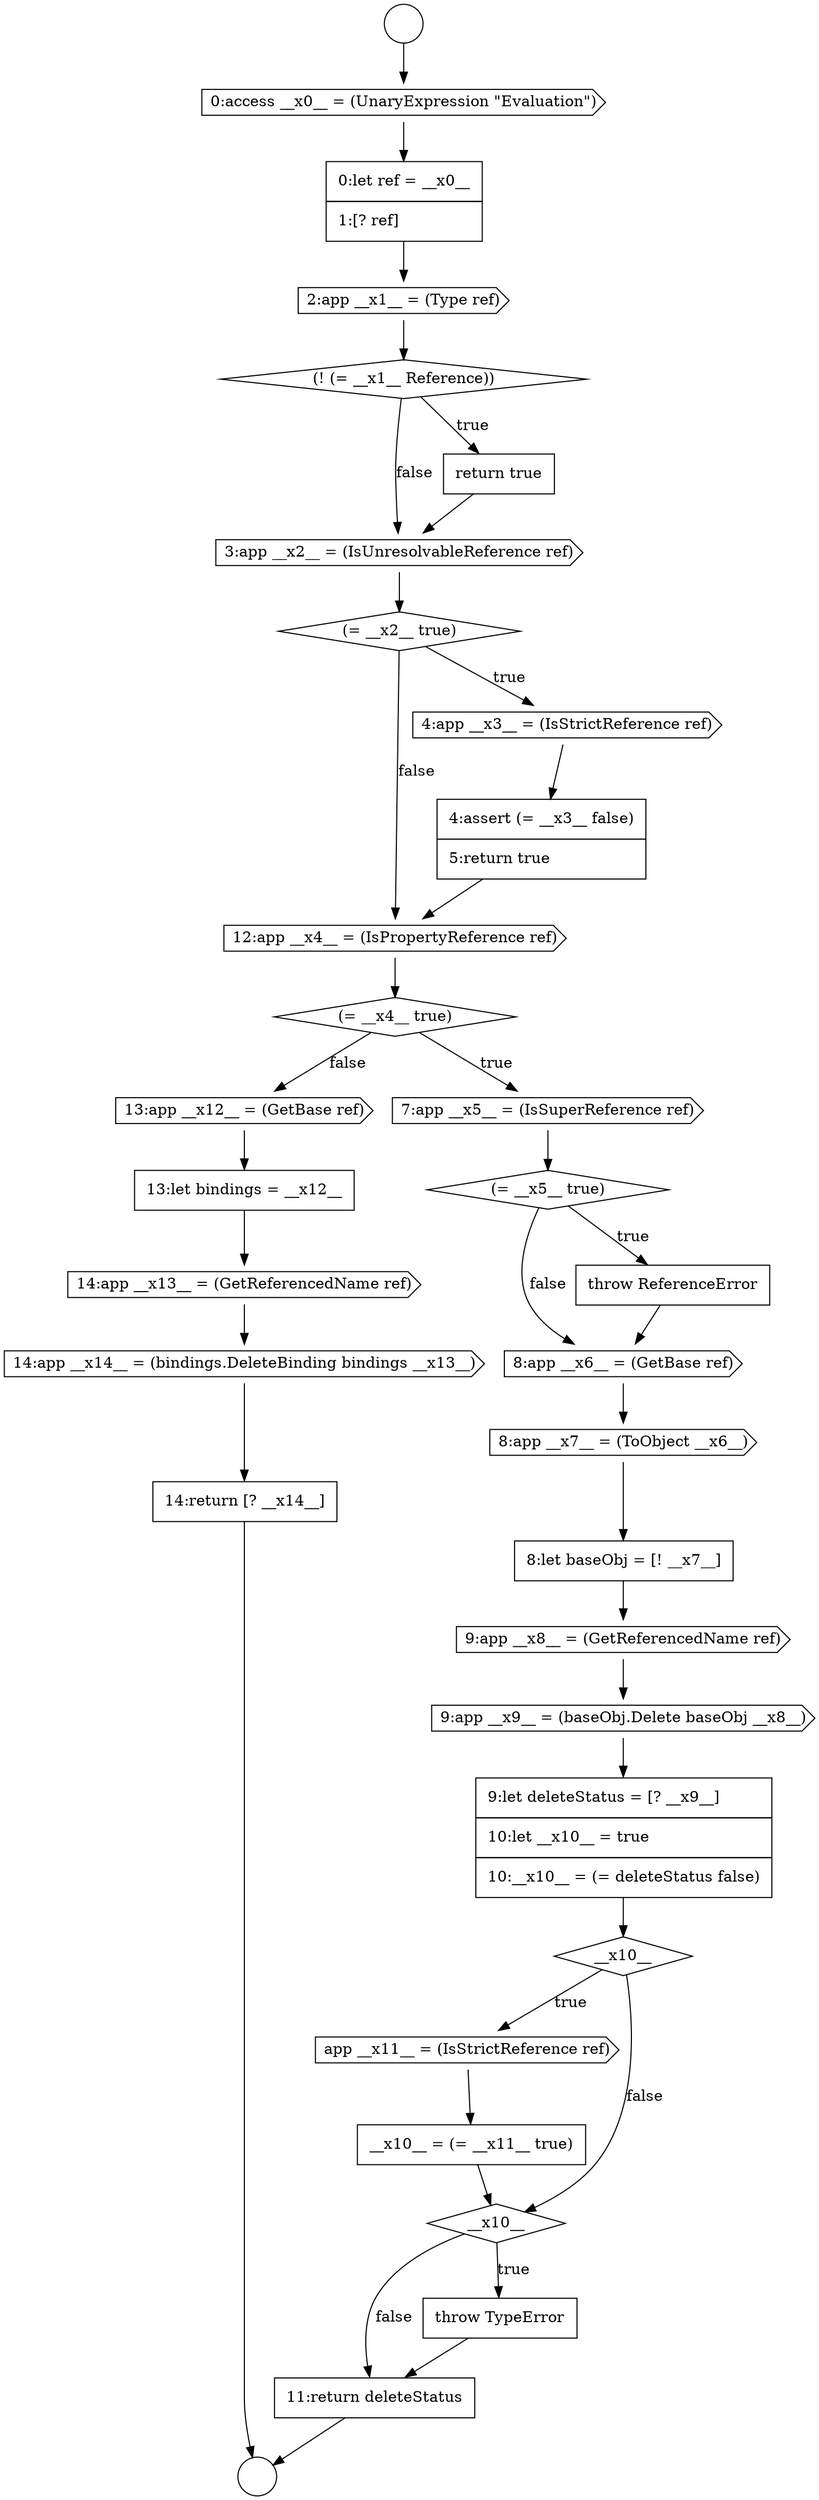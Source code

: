 digraph {
  node4322 [shape=diamond, label=<<font color="black">(= __x4__ true)</font>> color="black" fillcolor="white" style=filled]
  node4334 [shape=none, margin=0, label=<<font color="black">
    <table border="0" cellborder="1" cellspacing="0" cellpadding="10">
      <tr><td align="left">__x10__ = (= __x11__ true)</td></tr>
    </table>
  </font>> color="black" fillcolor="white" style=filled]
  node4317 [shape=cds, label=<<font color="black">3:app __x2__ = (IsUnresolvableReference ref)</font>> color="black" fillcolor="white" style=filled]
  node4329 [shape=cds, label=<<font color="black">9:app __x8__ = (GetReferencedName ref)</font>> color="black" fillcolor="white" style=filled]
  node4340 [shape=cds, label=<<font color="black">14:app __x13__ = (GetReferencedName ref)</font>> color="black" fillcolor="white" style=filled]
  node4337 [shape=none, margin=0, label=<<font color="black">
    <table border="0" cellborder="1" cellspacing="0" cellpadding="10">
      <tr><td align="left">11:return deleteStatus</td></tr>
    </table>
  </font>> color="black" fillcolor="white" style=filled]
  node4332 [shape=diamond, label=<<font color="black">__x10__</font>> color="black" fillcolor="white" style=filled]
  node4324 [shape=diamond, label=<<font color="black">(= __x5__ true)</font>> color="black" fillcolor="white" style=filled]
  node4314 [shape=cds, label=<<font color="black">2:app __x1__ = (Type ref)</font>> color="black" fillcolor="white" style=filled]
  node4342 [shape=none, margin=0, label=<<font color="black">
    <table border="0" cellborder="1" cellspacing="0" cellpadding="10">
      <tr><td align="left">14:return [? __x14__]</td></tr>
    </table>
  </font>> color="black" fillcolor="white" style=filled]
  node4338 [shape=cds, label=<<font color="black">13:app __x12__ = (GetBase ref)</font>> color="black" fillcolor="white" style=filled]
  node4321 [shape=cds, label=<<font color="black">12:app __x4__ = (IsPropertyReference ref)</font>> color="black" fillcolor="white" style=filled]
  node4318 [shape=diamond, label=<<font color="black">(= __x2__ true)</font>> color="black" fillcolor="white" style=filled]
  node4330 [shape=cds, label=<<font color="black">9:app __x9__ = (baseObj.Delete baseObj __x8__)</font>> color="black" fillcolor="white" style=filled]
  node4339 [shape=none, margin=0, label=<<font color="black">
    <table border="0" cellborder="1" cellspacing="0" cellpadding="10">
      <tr><td align="left">13:let bindings = __x12__</td></tr>
    </table>
  </font>> color="black" fillcolor="white" style=filled]
  node4311 [shape=circle label=" " color="black" fillcolor="white" style=filled]
  node4326 [shape=cds, label=<<font color="black">8:app __x6__ = (GetBase ref)</font>> color="black" fillcolor="white" style=filled]
  node4323 [shape=cds, label=<<font color="black">7:app __x5__ = (IsSuperReference ref)</font>> color="black" fillcolor="white" style=filled]
  node4312 [shape=cds, label=<<font color="black">0:access __x0__ = (UnaryExpression &quot;Evaluation&quot;)</font>> color="black" fillcolor="white" style=filled]
  node4327 [shape=cds, label=<<font color="black">8:app __x7__ = (ToObject __x6__)</font>> color="black" fillcolor="white" style=filled]
  node4316 [shape=none, margin=0, label=<<font color="black">
    <table border="0" cellborder="1" cellspacing="0" cellpadding="10">
      <tr><td align="left">return true</td></tr>
    </table>
  </font>> color="black" fillcolor="white" style=filled]
  node4320 [shape=none, margin=0, label=<<font color="black">
    <table border="0" cellborder="1" cellspacing="0" cellpadding="10">
      <tr><td align="left">4:assert (= __x3__ false)</td></tr>
      <tr><td align="left">5:return true</td></tr>
    </table>
  </font>> color="black" fillcolor="white" style=filled]
  node4333 [shape=cds, label=<<font color="black">app __x11__ = (IsStrictReference ref)</font>> color="black" fillcolor="white" style=filled]
  node4315 [shape=diamond, label=<<font color="black">(! (= __x1__ Reference))</font>> color="black" fillcolor="white" style=filled]
  node4341 [shape=cds, label=<<font color="black">14:app __x14__ = (bindings.DeleteBinding bindings __x13__)</font>> color="black" fillcolor="white" style=filled]
  node4328 [shape=none, margin=0, label=<<font color="black">
    <table border="0" cellborder="1" cellspacing="0" cellpadding="10">
      <tr><td align="left">8:let baseObj = [! __x7__]</td></tr>
    </table>
  </font>> color="black" fillcolor="white" style=filled]
  node4331 [shape=none, margin=0, label=<<font color="black">
    <table border="0" cellborder="1" cellspacing="0" cellpadding="10">
      <tr><td align="left">9:let deleteStatus = [? __x9__]</td></tr>
      <tr><td align="left">10:let __x10__ = true</td></tr>
      <tr><td align="left">10:__x10__ = (= deleteStatus false)</td></tr>
    </table>
  </font>> color="black" fillcolor="white" style=filled]
  node4319 [shape=cds, label=<<font color="black">4:app __x3__ = (IsStrictReference ref)</font>> color="black" fillcolor="white" style=filled]
  node4336 [shape=none, margin=0, label=<<font color="black">
    <table border="0" cellborder="1" cellspacing="0" cellpadding="10">
      <tr><td align="left">throw TypeError</td></tr>
    </table>
  </font>> color="black" fillcolor="white" style=filled]
  node4325 [shape=none, margin=0, label=<<font color="black">
    <table border="0" cellborder="1" cellspacing="0" cellpadding="10">
      <tr><td align="left">throw ReferenceError</td></tr>
    </table>
  </font>> color="black" fillcolor="white" style=filled]
  node4310 [shape=circle label=" " color="black" fillcolor="white" style=filled]
  node4335 [shape=diamond, label=<<font color="black">__x10__</font>> color="black" fillcolor="white" style=filled]
  node4313 [shape=none, margin=0, label=<<font color="black">
    <table border="0" cellborder="1" cellspacing="0" cellpadding="10">
      <tr><td align="left">0:let ref = __x0__</td></tr>
      <tr><td align="left">1:[? ref]</td></tr>
    </table>
  </font>> color="black" fillcolor="white" style=filled]
  node4340 -> node4341 [ color="black"]
  node4327 -> node4328 [ color="black"]
  node4323 -> node4324 [ color="black"]
  node4337 -> node4311 [ color="black"]
  node4324 -> node4325 [label=<<font color="black">true</font>> color="black"]
  node4324 -> node4326 [label=<<font color="black">false</font>> color="black"]
  node4330 -> node4331 [ color="black"]
  node4310 -> node4312 [ color="black"]
  node4316 -> node4317 [ color="black"]
  node4328 -> node4329 [ color="black"]
  node4315 -> node4316 [label=<<font color="black">true</font>> color="black"]
  node4315 -> node4317 [label=<<font color="black">false</font>> color="black"]
  node4341 -> node4342 [ color="black"]
  node4334 -> node4335 [ color="black"]
  node4321 -> node4322 [ color="black"]
  node4326 -> node4327 [ color="black"]
  node4322 -> node4323 [label=<<font color="black">true</font>> color="black"]
  node4322 -> node4338 [label=<<font color="black">false</font>> color="black"]
  node4314 -> node4315 [ color="black"]
  node4338 -> node4339 [ color="black"]
  node4339 -> node4340 [ color="black"]
  node4317 -> node4318 [ color="black"]
  node4320 -> node4321 [ color="black"]
  node4342 -> node4311 [ color="black"]
  node4332 -> node4333 [label=<<font color="black">true</font>> color="black"]
  node4332 -> node4335 [label=<<font color="black">false</font>> color="black"]
  node4335 -> node4336 [label=<<font color="black">true</font>> color="black"]
  node4335 -> node4337 [label=<<font color="black">false</font>> color="black"]
  node4333 -> node4334 [ color="black"]
  node4331 -> node4332 [ color="black"]
  node4318 -> node4319 [label=<<font color="black">true</font>> color="black"]
  node4318 -> node4321 [label=<<font color="black">false</font>> color="black"]
  node4319 -> node4320 [ color="black"]
  node4325 -> node4326 [ color="black"]
  node4312 -> node4313 [ color="black"]
  node4313 -> node4314 [ color="black"]
  node4329 -> node4330 [ color="black"]
  node4336 -> node4337 [ color="black"]
}
